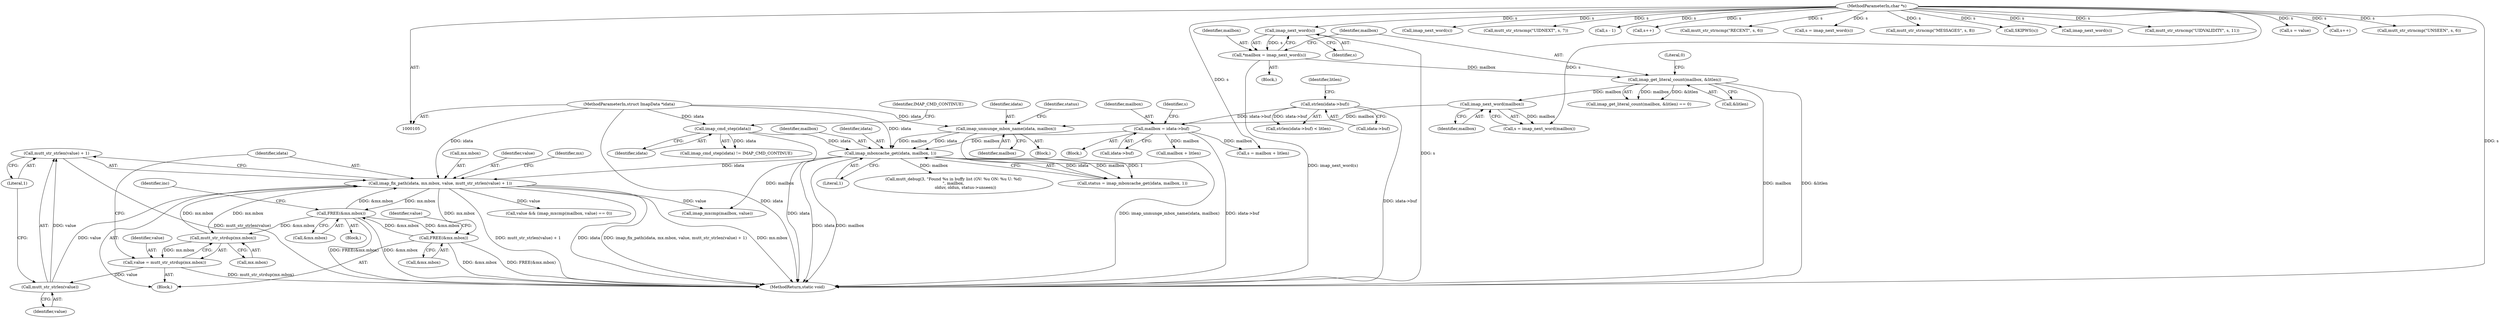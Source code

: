 digraph "0_neomutt_3c49c44be9b459d9c616bcaef6eb5d51298c1741@API" {
"1000467" [label="(Call,mutt_str_strlen(value) + 1)"];
"1000468" [label="(Call,mutt_str_strlen(value))"];
"1000455" [label="(Call,value = mutt_str_strdup(mx.mbox))"];
"1000457" [label="(Call,mutt_str_strdup(mx.mbox))"];
"1000579" [label="(Call,FREE(&mx.mbox))"];
"1000471" [label="(Call,FREE(&mx.mbox))"];
"1000461" [label="(Call,imap_fix_path(idata, mx.mbox, value, mutt_str_strlen(value) + 1))"];
"1000202" [label="(Call,imap_mboxcache_get(idata, mailbox, 1))"];
"1000145" [label="(Call,imap_cmd_step(idata))"];
"1000106" [label="(MethodParameterIn,struct ImapData *idata)"];
"1000197" [label="(Call,imap_unmunge_mbox_name(idata, mailbox))"];
"1000189" [label="(Call,imap_next_word(mailbox))"];
"1000137" [label="(Call,imap_get_literal_count(mailbox, &litlen))"];
"1000131" [label="(Call,*mailbox = imap_next_word(s))"];
"1000133" [label="(Call,imap_next_word(s))"];
"1000107" [label="(MethodParameterIn,char *s)"];
"1000167" [label="(Call,mailbox = idata->buf)"];
"1000157" [label="(Call,strlen(idata->buf))"];
"1000204" [label="(Identifier,mailbox)"];
"1000137" [label="(Call,imap_get_literal_count(mailbox, &litlen))"];
"1000238" [label="(Call,imap_next_word(s))"];
"1000472" [label="(Call,&mx.mbox)"];
"1000458" [label="(Call,mx.mbox)"];
"1000580" [label="(Call,&mx.mbox)"];
"1000490" [label="(Call,mutt_debug(3, \"Found %s in buffy list (OV: %u ON: %u U: %d)\n\", mailbox,\n                   olduv, oldun, status->unseen))"];
"1000308" [label="(Call,mutt_str_strncmp(\"UIDNEXT\", s, 7))"];
"1000141" [label="(Literal,0)"];
"1000201" [label="(Identifier,status)"];
"1000467" [label="(Call,mutt_str_strlen(value) + 1)"];
"1000482" [label="(Call,value && (imap_mxcmp(mailbox, value) == 0))"];
"1000167" [label="(Call,mailbox = idata->buf)"];
"1000202" [label="(Call,imap_mboxcache_get(idata, mailbox, 1))"];
"1000146" [label="(Identifier,idata)"];
"1000147" [label="(Identifier,IMAP_CMD_CONTINUE)"];
"1000466" [label="(Identifier,value)"];
"1000483" [label="(Identifier,value)"];
"1000198" [label="(Identifier,idata)"];
"1000193" [label="(Call,s - 1)"];
"1000462" [label="(Identifier,idata)"];
"1000219" [label="(Call,s++)"];
"1000295" [label="(Call,mutt_str_strncmp(\"RECENT\", s, 6))"];
"1000156" [label="(Call,strlen(idata->buf) < litlen)"];
"1000197" [label="(Call,imap_unmunge_mbox_name(idata, mailbox))"];
"1000189" [label="(Call,imap_next_word(mailbox))"];
"1000412" [label="(Block,)"];
"1000474" [label="(Identifier,mx)"];
"1000408" [label="(Identifier,inc)"];
"1000355" [label="(Call,s = imap_next_word(s))"];
"1000157" [label="(Call,strlen(idata->buf))"];
"1000139" [label="(Call,&litlen)"];
"1000107" [label="(MethodParameterIn,char *s)"];
"1000161" [label="(Identifier,litlen)"];
"1000186" [label="(Block,)"];
"1000461" [label="(Call,imap_fix_path(idata, mx.mbox, value, mutt_str_strlen(value) + 1))"];
"1000485" [label="(Call,imap_mxcmp(mailbox, value))"];
"1000190" [label="(Identifier,mailbox)"];
"1000174" [label="(Call,mailbox + litlen)"];
"1000579" [label="(Call,FREE(&mx.mbox))"];
"1000463" [label="(Call,mx.mbox)"];
"1000136" [label="(Call,imap_get_literal_count(mailbox, &litlen) == 0)"];
"1000131" [label="(Call,*mailbox = imap_next_word(s))"];
"1000132" [label="(Identifier,mailbox)"];
"1000168" [label="(Identifier,mailbox)"];
"1000454" [label="(Block,)"];
"1000457" [label="(Call,mutt_str_strdup(mx.mbox))"];
"1000200" [label="(Call,status = imap_mboxcache_get(idata, mailbox, 1))"];
"1000187" [label="(Call,s = imap_next_word(mailbox))"];
"1000469" [label="(Identifier,value)"];
"1000468" [label="(Call,mutt_str_strlen(value))"];
"1000106" [label="(MethodParameterIn,struct ImapData *idata)"];
"1000278" [label="(Call,mutt_str_strncmp(\"MESSAGES\", s, 8))"];
"1000133" [label="(Call,imap_next_word(s))"];
"1000183" [label="(Call,SKIPWS(s))"];
"1000173" [label="(Identifier,s)"];
"1000199" [label="(Identifier,mailbox)"];
"1000138" [label="(Identifier,mailbox)"];
"1000158" [label="(Call,idata->buf)"];
"1000470" [label="(Literal,1)"];
"1000134" [label="(Identifier,s)"];
"1000357" [label="(Call,imap_next_word(s))"];
"1000584" [label="(MethodReturn,static void)"];
"1000455" [label="(Call,value = mutt_str_strdup(mx.mbox))"];
"1000471" [label="(Call,FREE(&mx.mbox))"];
"1000145" [label="(Call,imap_cmd_step(idata))"];
"1000321" [label="(Call,mutt_str_strncmp(\"UIDVALIDITY\", s, 11))"];
"1000108" [label="(Block,)"];
"1000172" [label="(Call,s = mailbox + litlen)"];
"1000344" [label="(Call,s = value)"];
"1000142" [label="(Block,)"];
"1000169" [label="(Call,idata->buf)"];
"1000205" [label="(Literal,1)"];
"1000203" [label="(Identifier,idata)"];
"1000181" [label="(Call,s++)"];
"1000334" [label="(Call,mutt_str_strncmp(\"UNSEEN\", s, 6))"];
"1000456" [label="(Identifier,value)"];
"1000144" [label="(Call,imap_cmd_step(idata) != IMAP_CMD_CONTINUE)"];
"1000467" -> "1000461"  [label="AST: "];
"1000467" -> "1000470"  [label="CFG: "];
"1000468" -> "1000467"  [label="AST: "];
"1000470" -> "1000467"  [label="AST: "];
"1000461" -> "1000467"  [label="CFG: "];
"1000467" -> "1000584"  [label="DDG: mutt_str_strlen(value)"];
"1000468" -> "1000467"  [label="DDG: value"];
"1000468" -> "1000469"  [label="CFG: "];
"1000469" -> "1000468"  [label="AST: "];
"1000470" -> "1000468"  [label="CFG: "];
"1000468" -> "1000461"  [label="DDG: value"];
"1000455" -> "1000468"  [label="DDG: value"];
"1000455" -> "1000454"  [label="AST: "];
"1000455" -> "1000457"  [label="CFG: "];
"1000456" -> "1000455"  [label="AST: "];
"1000457" -> "1000455"  [label="AST: "];
"1000462" -> "1000455"  [label="CFG: "];
"1000455" -> "1000584"  [label="DDG: mutt_str_strdup(mx.mbox)"];
"1000457" -> "1000455"  [label="DDG: mx.mbox"];
"1000457" -> "1000458"  [label="CFG: "];
"1000458" -> "1000457"  [label="AST: "];
"1000579" -> "1000457"  [label="DDG: &mx.mbox"];
"1000461" -> "1000457"  [label="DDG: mx.mbox"];
"1000457" -> "1000461"  [label="DDG: mx.mbox"];
"1000579" -> "1000412"  [label="AST: "];
"1000579" -> "1000580"  [label="CFG: "];
"1000580" -> "1000579"  [label="AST: "];
"1000408" -> "1000579"  [label="CFG: "];
"1000579" -> "1000584"  [label="DDG: FREE(&mx.mbox)"];
"1000579" -> "1000584"  [label="DDG: &mx.mbox"];
"1000579" -> "1000461"  [label="DDG: &mx.mbox"];
"1000579" -> "1000471"  [label="DDG: &mx.mbox"];
"1000471" -> "1000579"  [label="DDG: &mx.mbox"];
"1000461" -> "1000579"  [label="DDG: mx.mbox"];
"1000471" -> "1000454"  [label="AST: "];
"1000471" -> "1000472"  [label="CFG: "];
"1000472" -> "1000471"  [label="AST: "];
"1000483" -> "1000471"  [label="CFG: "];
"1000471" -> "1000584"  [label="DDG: &mx.mbox"];
"1000471" -> "1000584"  [label="DDG: FREE(&mx.mbox)"];
"1000461" -> "1000471"  [label="DDG: mx.mbox"];
"1000461" -> "1000454"  [label="AST: "];
"1000462" -> "1000461"  [label="AST: "];
"1000463" -> "1000461"  [label="AST: "];
"1000466" -> "1000461"  [label="AST: "];
"1000474" -> "1000461"  [label="CFG: "];
"1000461" -> "1000584"  [label="DDG: imap_fix_path(idata, mx.mbox, value, mutt_str_strlen(value) + 1)"];
"1000461" -> "1000584"  [label="DDG: mx.mbox"];
"1000461" -> "1000584"  [label="DDG: mutt_str_strlen(value) + 1"];
"1000461" -> "1000584"  [label="DDG: idata"];
"1000202" -> "1000461"  [label="DDG: idata"];
"1000106" -> "1000461"  [label="DDG: idata"];
"1000461" -> "1000482"  [label="DDG: value"];
"1000461" -> "1000485"  [label="DDG: value"];
"1000202" -> "1000200"  [label="AST: "];
"1000202" -> "1000205"  [label="CFG: "];
"1000203" -> "1000202"  [label="AST: "];
"1000204" -> "1000202"  [label="AST: "];
"1000205" -> "1000202"  [label="AST: "];
"1000200" -> "1000202"  [label="CFG: "];
"1000202" -> "1000584"  [label="DDG: idata"];
"1000202" -> "1000584"  [label="DDG: mailbox"];
"1000202" -> "1000200"  [label="DDG: idata"];
"1000202" -> "1000200"  [label="DDG: mailbox"];
"1000202" -> "1000200"  [label="DDG: 1"];
"1000145" -> "1000202"  [label="DDG: idata"];
"1000197" -> "1000202"  [label="DDG: idata"];
"1000197" -> "1000202"  [label="DDG: mailbox"];
"1000106" -> "1000202"  [label="DDG: idata"];
"1000167" -> "1000202"  [label="DDG: mailbox"];
"1000202" -> "1000485"  [label="DDG: mailbox"];
"1000202" -> "1000490"  [label="DDG: mailbox"];
"1000145" -> "1000144"  [label="AST: "];
"1000145" -> "1000146"  [label="CFG: "];
"1000146" -> "1000145"  [label="AST: "];
"1000147" -> "1000145"  [label="CFG: "];
"1000145" -> "1000584"  [label="DDG: idata"];
"1000145" -> "1000144"  [label="DDG: idata"];
"1000106" -> "1000145"  [label="DDG: idata"];
"1000106" -> "1000105"  [label="AST: "];
"1000106" -> "1000584"  [label="DDG: idata"];
"1000106" -> "1000197"  [label="DDG: idata"];
"1000197" -> "1000186"  [label="AST: "];
"1000197" -> "1000199"  [label="CFG: "];
"1000198" -> "1000197"  [label="AST: "];
"1000199" -> "1000197"  [label="AST: "];
"1000201" -> "1000197"  [label="CFG: "];
"1000197" -> "1000584"  [label="DDG: imap_unmunge_mbox_name(idata, mailbox)"];
"1000189" -> "1000197"  [label="DDG: mailbox"];
"1000189" -> "1000187"  [label="AST: "];
"1000189" -> "1000190"  [label="CFG: "];
"1000190" -> "1000189"  [label="AST: "];
"1000187" -> "1000189"  [label="CFG: "];
"1000189" -> "1000187"  [label="DDG: mailbox"];
"1000137" -> "1000189"  [label="DDG: mailbox"];
"1000137" -> "1000136"  [label="AST: "];
"1000137" -> "1000139"  [label="CFG: "];
"1000138" -> "1000137"  [label="AST: "];
"1000139" -> "1000137"  [label="AST: "];
"1000141" -> "1000137"  [label="CFG: "];
"1000137" -> "1000584"  [label="DDG: &litlen"];
"1000137" -> "1000584"  [label="DDG: mailbox"];
"1000137" -> "1000136"  [label="DDG: mailbox"];
"1000137" -> "1000136"  [label="DDG: &litlen"];
"1000131" -> "1000137"  [label="DDG: mailbox"];
"1000131" -> "1000108"  [label="AST: "];
"1000131" -> "1000133"  [label="CFG: "];
"1000132" -> "1000131"  [label="AST: "];
"1000133" -> "1000131"  [label="AST: "];
"1000138" -> "1000131"  [label="CFG: "];
"1000131" -> "1000584"  [label="DDG: imap_next_word(s)"];
"1000133" -> "1000131"  [label="DDG: s"];
"1000133" -> "1000134"  [label="CFG: "];
"1000134" -> "1000133"  [label="AST: "];
"1000133" -> "1000584"  [label="DDG: s"];
"1000107" -> "1000133"  [label="DDG: s"];
"1000107" -> "1000105"  [label="AST: "];
"1000107" -> "1000584"  [label="DDG: s"];
"1000107" -> "1000172"  [label="DDG: s"];
"1000107" -> "1000181"  [label="DDG: s"];
"1000107" -> "1000183"  [label="DDG: s"];
"1000107" -> "1000187"  [label="DDG: s"];
"1000107" -> "1000193"  [label="DDG: s"];
"1000107" -> "1000219"  [label="DDG: s"];
"1000107" -> "1000238"  [label="DDG: s"];
"1000107" -> "1000278"  [label="DDG: s"];
"1000107" -> "1000295"  [label="DDG: s"];
"1000107" -> "1000308"  [label="DDG: s"];
"1000107" -> "1000321"  [label="DDG: s"];
"1000107" -> "1000334"  [label="DDG: s"];
"1000107" -> "1000344"  [label="DDG: s"];
"1000107" -> "1000355"  [label="DDG: s"];
"1000107" -> "1000357"  [label="DDG: s"];
"1000167" -> "1000142"  [label="AST: "];
"1000167" -> "1000169"  [label="CFG: "];
"1000168" -> "1000167"  [label="AST: "];
"1000169" -> "1000167"  [label="AST: "];
"1000173" -> "1000167"  [label="CFG: "];
"1000167" -> "1000584"  [label="DDG: idata->buf"];
"1000157" -> "1000167"  [label="DDG: idata->buf"];
"1000167" -> "1000172"  [label="DDG: mailbox"];
"1000167" -> "1000174"  [label="DDG: mailbox"];
"1000157" -> "1000156"  [label="AST: "];
"1000157" -> "1000158"  [label="CFG: "];
"1000158" -> "1000157"  [label="AST: "];
"1000161" -> "1000157"  [label="CFG: "];
"1000157" -> "1000584"  [label="DDG: idata->buf"];
"1000157" -> "1000156"  [label="DDG: idata->buf"];
}

